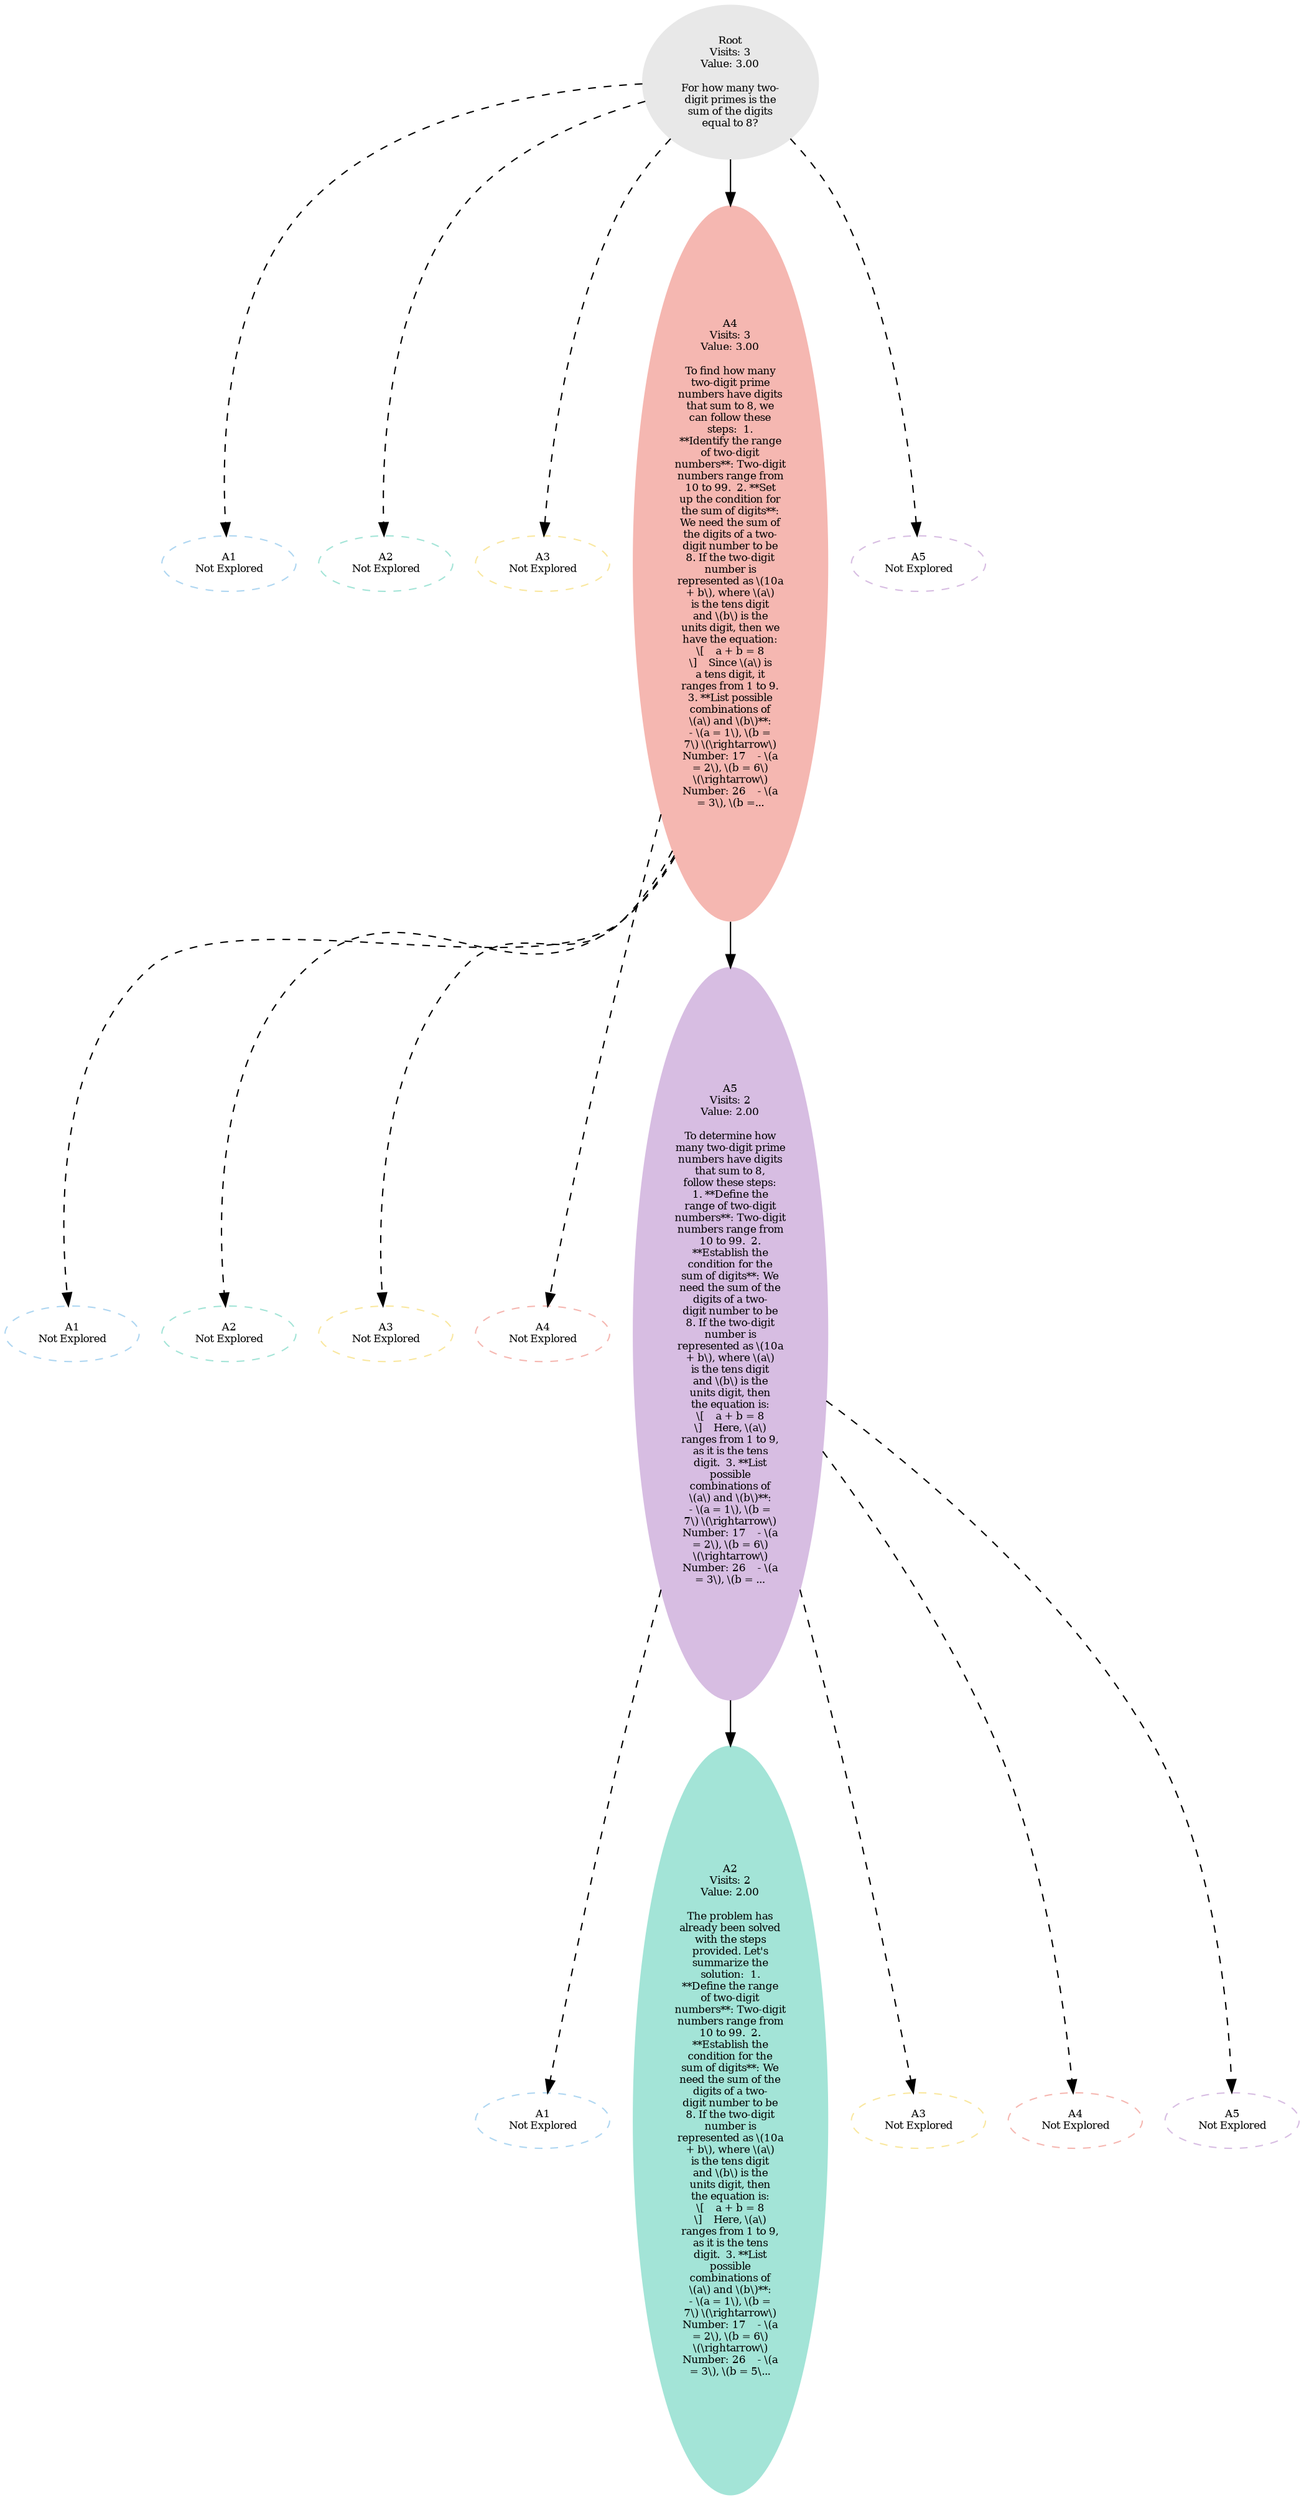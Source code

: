 strict digraph {
node_0 [label=<<TABLE BORDER="0" CELLBORDER="0" CELLSPACING="0"><TR><TD>Root<BR/>Visits: 3<BR/>Value: 3.00<BR/><BR/>For how many two-<BR/>digit primes is the<BR/>sum of the digits<BR/>equal to 8?</TD></TR></TABLE>>, color="#E8E8E8", shape=ellipse, style=filled, depth=0, fontsize=8];
node_1 [label=<<TABLE BORDER="0" CELLBORDER="0" CELLSPACING="0"><TR><TD>A1<BR/>Not Explored</TD></TR></TABLE>>, color="#AED6F1", alpha=0.3, shape=ellipse, style=dashed, depth=1, fontsize=8];
node_2 [label=<<TABLE BORDER="0" CELLBORDER="0" CELLSPACING="0"><TR><TD>A2<BR/>Not Explored</TD></TR></TABLE>>, color="#A3E4D7", alpha=0.3, shape=ellipse, style=dashed, depth=1, fontsize=8];
node_3 [label=<<TABLE BORDER="0" CELLBORDER="0" CELLSPACING="0"><TR><TD>A3<BR/>Not Explored</TD></TR></TABLE>>, color="#F9E79F", alpha=0.3, shape=ellipse, style=dashed, depth=1, fontsize=8];
node_4 [label=<<TABLE BORDER="0" CELLBORDER="0" CELLSPACING="0"><TR><TD>A4<BR/>Visits: 3<BR/>Value: 3.00<BR/><BR/>To find how many<BR/>two-digit prime<BR/>numbers have digits<BR/>that sum to 8, we<BR/>can follow these<BR/>steps:  1.<BR/>**Identify the range<BR/>of two-digit<BR/>numbers**: Two-digit<BR/>numbers range from<BR/>10 to 99.  2. **Set<BR/>up the condition for<BR/>the sum of digits**:<BR/>We need the sum of<BR/>the digits of a two-<BR/>digit number to be<BR/>8. If the two-digit<BR/>number is<BR/>represented as \(10a<BR/>+ b\), where \(a\)<BR/>is the tens digit<BR/>and \(b\) is the<BR/>units digit, then we<BR/>have the equation:<BR/>\[    a + b = 8<BR/>\]    Since \(a\) is<BR/>a tens digit, it<BR/>ranges from 1 to 9.<BR/>3. **List possible<BR/>combinations of<BR/>\(a\) and \(b\)**:<BR/>- \(a = 1\), \(b =<BR/>7\) \(\rightarrow\)<BR/>Number: 17    - \(a<BR/>= 2\), \(b = 6\)<BR/>\(\rightarrow\)<BR/>Number: 26    - \(a<BR/>= 3\), \(b =...</TD></TR></TABLE>>, color="#F5B7B1", shape=ellipse, style=filled, depth=1, fontsize=8];
node_5 [label=<<TABLE BORDER="0" CELLBORDER="0" CELLSPACING="0"><TR><TD>A1<BR/>Not Explored</TD></TR></TABLE>>, color="#AED6F1", alpha=0.3, shape=ellipse, style=dashed, depth=2, fontsize=8];
node_6 [label=<<TABLE BORDER="0" CELLBORDER="0" CELLSPACING="0"><TR><TD>A2<BR/>Not Explored</TD></TR></TABLE>>, color="#A3E4D7", alpha=0.3, shape=ellipse, style=dashed, depth=2, fontsize=8];
node_7 [label=<<TABLE BORDER="0" CELLBORDER="0" CELLSPACING="0"><TR><TD>A3<BR/>Not Explored</TD></TR></TABLE>>, color="#F9E79F", alpha=0.3, shape=ellipse, style=dashed, depth=2, fontsize=8];
node_8 [label=<<TABLE BORDER="0" CELLBORDER="0" CELLSPACING="0"><TR><TD>A4<BR/>Not Explored</TD></TR></TABLE>>, color="#F5B7B1", alpha=0.3, shape=ellipse, style=dashed, depth=2, fontsize=8];
node_9 [label=<<TABLE BORDER="0" CELLBORDER="0" CELLSPACING="0"><TR><TD>A5<BR/>Visits: 2<BR/>Value: 2.00<BR/><BR/>To determine how<BR/>many two-digit prime<BR/>numbers have digits<BR/>that sum to 8,<BR/>follow these steps:<BR/>1. **Define the<BR/>range of two-digit<BR/>numbers**: Two-digit<BR/>numbers range from<BR/>10 to 99.  2.<BR/>**Establish the<BR/>condition for the<BR/>sum of digits**: We<BR/>need the sum of the<BR/>digits of a two-<BR/>digit number to be<BR/>8. If the two-digit<BR/>number is<BR/>represented as \(10a<BR/>+ b\), where \(a\)<BR/>is the tens digit<BR/>and \(b\) is the<BR/>units digit, then<BR/>the equation is:<BR/>\[    a + b = 8<BR/>\]    Here, \(a\)<BR/>ranges from 1 to 9,<BR/>as it is the tens<BR/>digit.  3. **List<BR/>possible<BR/>combinations of<BR/>\(a\) and \(b\)**:<BR/>- \(a = 1\), \(b =<BR/>7\) \(\rightarrow\)<BR/>Number: 17    - \(a<BR/>= 2\), \(b = 6\)<BR/>\(\rightarrow\)<BR/>Number: 26    - \(a<BR/>= 3\), \(b = ...</TD></TR></TABLE>>, color="#D7BDE2", shape=ellipse, style=filled, depth=2, fontsize=8];
node_10 [label=<<TABLE BORDER="0" CELLBORDER="0" CELLSPACING="0"><TR><TD>A1<BR/>Not Explored</TD></TR></TABLE>>, color="#AED6F1", alpha=0.3, shape=ellipse, style=dashed, depth=3, fontsize=8];
node_11 [label=<<TABLE BORDER="0" CELLBORDER="0" CELLSPACING="0"><TR><TD>A2<BR/>Visits: 2<BR/>Value: 2.00<BR/><BR/>The problem has<BR/>already been solved<BR/>with the steps<BR/>provided. Let's<BR/>summarize the<BR/>solution:  1.<BR/>**Define the range<BR/>of two-digit<BR/>numbers**: Two-digit<BR/>numbers range from<BR/>10 to 99.  2.<BR/>**Establish the<BR/>condition for the<BR/>sum of digits**: We<BR/>need the sum of the<BR/>digits of a two-<BR/>digit number to be<BR/>8. If the two-digit<BR/>number is<BR/>represented as \(10a<BR/>+ b\), where \(a\)<BR/>is the tens digit<BR/>and \(b\) is the<BR/>units digit, then<BR/>the equation is:<BR/>\[    a + b = 8<BR/>\]    Here, \(a\)<BR/>ranges from 1 to 9,<BR/>as it is the tens<BR/>digit.  3. **List<BR/>possible<BR/>combinations of<BR/>\(a\) and \(b\)**:<BR/>- \(a = 1\), \(b =<BR/>7\) \(\rightarrow\)<BR/>Number: 17    - \(a<BR/>= 2\), \(b = 6\)<BR/>\(\rightarrow\)<BR/>Number: 26    - \(a<BR/>= 3\), \(b = 5\...</TD></TR></TABLE>>, color="#A3E4D7", shape=ellipse, style=filled, depth=3, fontsize=8];
node_12 [label=<<TABLE BORDER="0" CELLBORDER="0" CELLSPACING="0"><TR><TD>A3<BR/>Not Explored</TD></TR></TABLE>>, color="#F9E79F", alpha=0.3, shape=ellipse, style=dashed, depth=3, fontsize=8];
node_13 [label=<<TABLE BORDER="0" CELLBORDER="0" CELLSPACING="0"><TR><TD>A4<BR/>Not Explored</TD></TR></TABLE>>, color="#F5B7B1", alpha=0.3, shape=ellipse, style=dashed, depth=3, fontsize=8];
node_14 [label=<<TABLE BORDER="0" CELLBORDER="0" CELLSPACING="0"><TR><TD>A5<BR/>Not Explored</TD></TR></TABLE>>, color="#D7BDE2", alpha=0.3, shape=ellipse, style=dashed, depth=3, fontsize=8];
node_15 [label=<<TABLE BORDER="0" CELLBORDER="0" CELLSPACING="0"><TR><TD>A5<BR/>Not Explored</TD></TR></TABLE>>, color="#D7BDE2", alpha=0.3, shape=ellipse, style=dashed, depth=1, fontsize=8];
node_0 -> node_1 [style=dashed, weight=0.7, alpha=0.3];
node_0 -> node_2 [style=dashed, weight=0.7, alpha=0.3];
node_0 -> node_3 [style=dashed, weight=0.7, alpha=0.3];
node_0 -> node_4 [style=solid, weight=2.0, alpha=1.0];
node_0 -> node_15 [style=dashed, weight=0.7, alpha=0.3];
node_4 -> node_5 [style=dashed, weight=0.7, alpha=0.3];
node_4 -> node_6 [style=dashed, weight=0.7, alpha=0.3];
node_4 -> node_7 [style=dashed, weight=0.7, alpha=0.3];
node_4 -> node_8 [style=dashed, weight=0.7, alpha=0.3];
node_4 -> node_9 [style=solid, weight=2.0, alpha=1.0];
node_9 -> node_10 [style=dashed, weight=0.7, alpha=0.3];
node_9 -> node_11 [style=solid, weight=2.0, alpha=1.0];
node_9 -> node_12 [style=dashed, weight=0.7, alpha=0.3];
node_9 -> node_13 [style=dashed, weight=0.7, alpha=0.3];
node_9 -> node_14 [style=dashed, weight=0.7, alpha=0.3];
}
